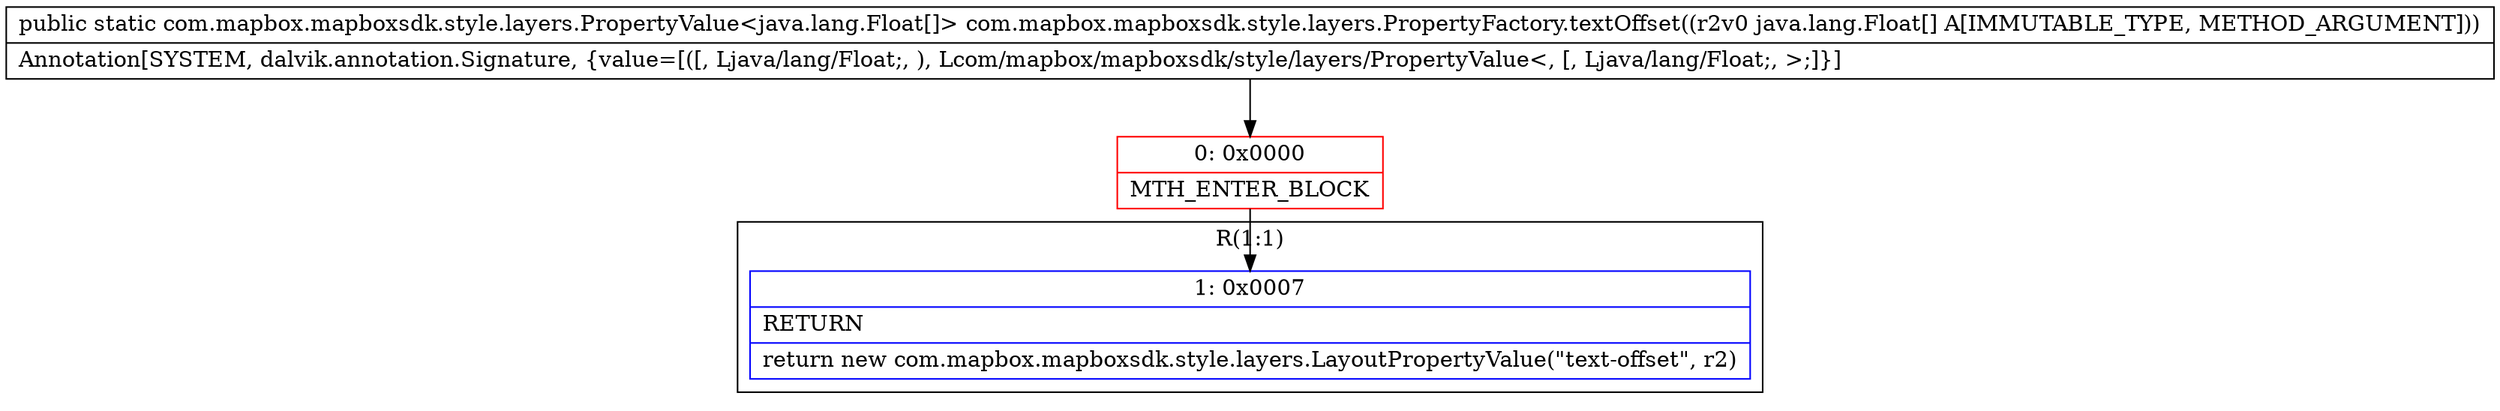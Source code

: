 digraph "CFG forcom.mapbox.mapboxsdk.style.layers.PropertyFactory.textOffset([Ljava\/lang\/Float;)Lcom\/mapbox\/mapboxsdk\/style\/layers\/PropertyValue;" {
subgraph cluster_Region_2083906862 {
label = "R(1:1)";
node [shape=record,color=blue];
Node_1 [shape=record,label="{1\:\ 0x0007|RETURN\l|return new com.mapbox.mapboxsdk.style.layers.LayoutPropertyValue(\"text\-offset\", r2)\l}"];
}
Node_0 [shape=record,color=red,label="{0\:\ 0x0000|MTH_ENTER_BLOCK\l}"];
MethodNode[shape=record,label="{public static com.mapbox.mapboxsdk.style.layers.PropertyValue\<java.lang.Float[]\> com.mapbox.mapboxsdk.style.layers.PropertyFactory.textOffset((r2v0 java.lang.Float[] A[IMMUTABLE_TYPE, METHOD_ARGUMENT]))  | Annotation[SYSTEM, dalvik.annotation.Signature, \{value=[([, Ljava\/lang\/Float;, ), Lcom\/mapbox\/mapboxsdk\/style\/layers\/PropertyValue\<, [, Ljava\/lang\/Float;, \>;]\}]\l}"];
MethodNode -> Node_0;
Node_0 -> Node_1;
}

